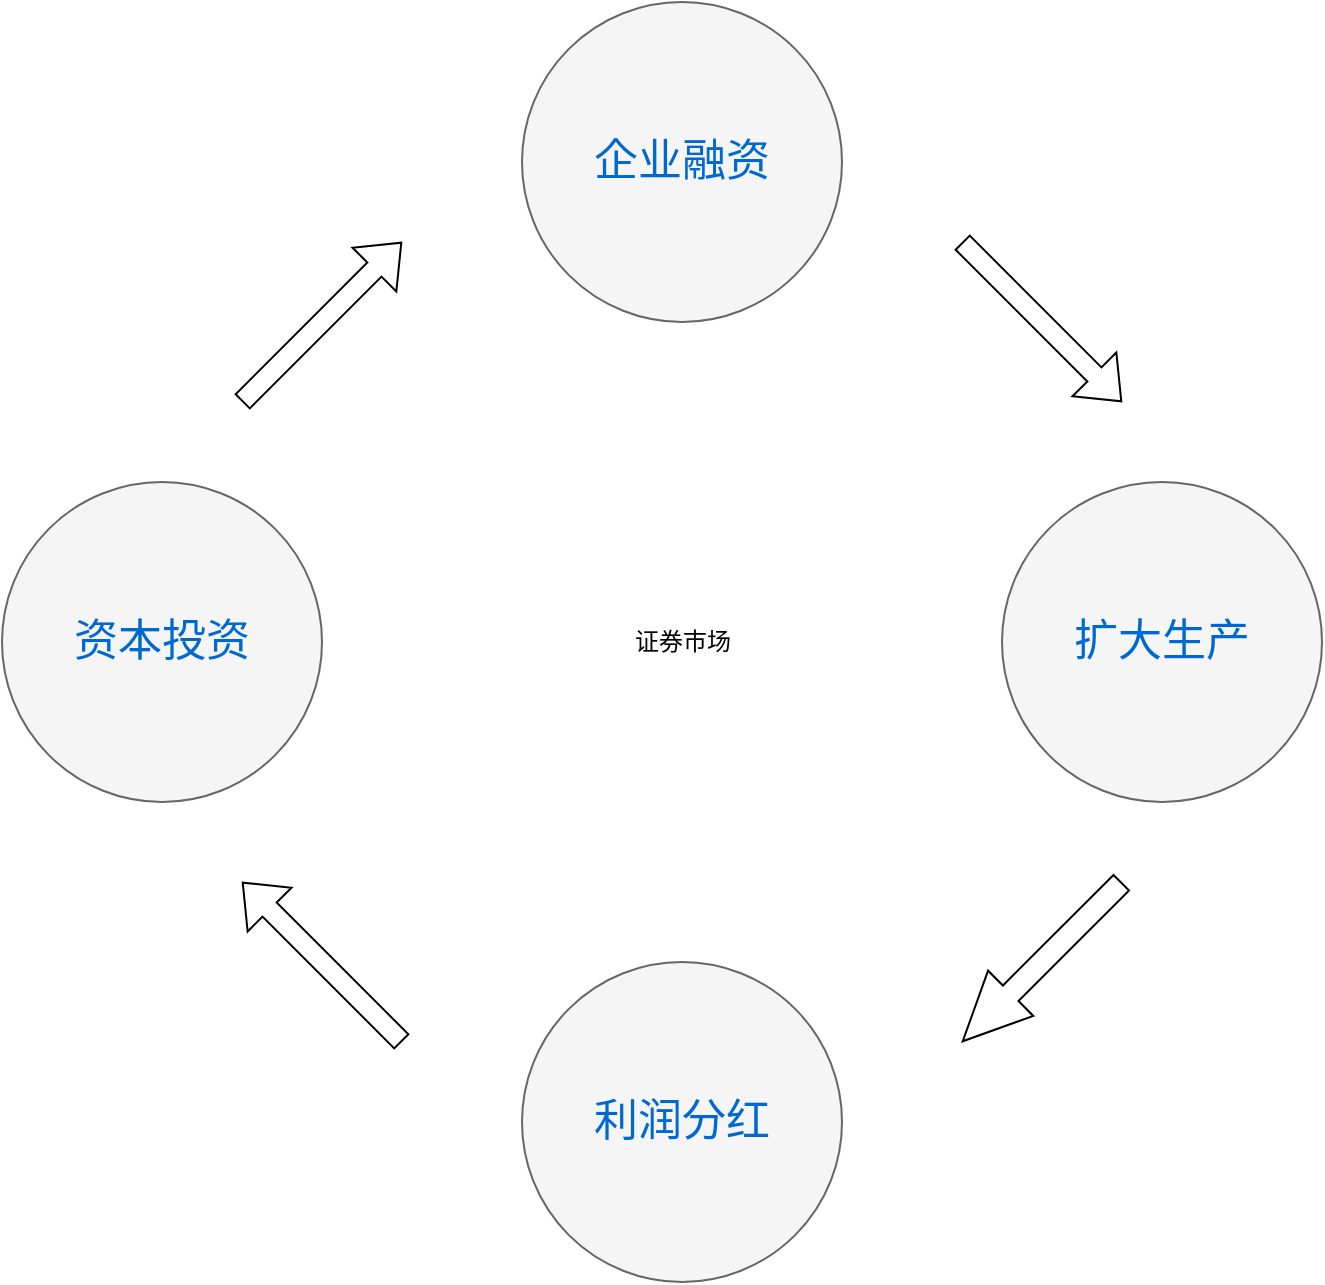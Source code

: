 <mxfile version="21.7.4" type="github">
  <diagram name="Page-1" id="dd472eb7-4b8b-5cd9-a60b-b15522922e76">
    <mxGraphModel dx="1386" dy="751" grid="1" gridSize="10" guides="1" tooltips="1" connect="1" arrows="1" fold="1" page="1" pageScale="1" pageWidth="1100" pageHeight="850" background="none" math="0" shadow="0">
      <root>
        <mxCell id="0" />
        <mxCell id="1" parent="0" />
        <mxCell id="45236fa5f4b8e91a-1" value="企业融资" style="ellipse;whiteSpace=wrap;html=1;rounded=0;shadow=0;dashed=0;comic=0;fontFamily=Verdana;fontSize=22;fontColor=#0069D1;fillColor=#f5f5f5;strokeColor=#666666;" parent="1" vertex="1">
          <mxGeometry x="460" y="40" width="160" height="160" as="geometry" />
        </mxCell>
        <mxCell id="45236fa5f4b8e91a-2" value="利润分红" style="ellipse;whiteSpace=wrap;html=1;rounded=0;shadow=0;dashed=0;comic=0;fontFamily=Verdana;fontSize=22;fontColor=#0069D1;fillColor=#f5f5f5;strokeColor=#666666;" parent="1" vertex="1">
          <mxGeometry x="460" y="520" width="160" height="160" as="geometry" />
        </mxCell>
        <mxCell id="45236fa5f4b8e91a-3" value="扩大生产" style="ellipse;whiteSpace=wrap;html=1;rounded=0;shadow=0;dashed=0;comic=0;fontFamily=Verdana;fontSize=22;fontColor=#0069D1;fillColor=#f5f5f5;strokeColor=#666666;" parent="1" vertex="1">
          <mxGeometry x="700" y="280" width="160" height="160" as="geometry" />
        </mxCell>
        <mxCell id="45236fa5f4b8e91a-4" value="资本投资" style="ellipse;whiteSpace=wrap;html=1;rounded=0;shadow=0;dashed=0;comic=0;fontFamily=Verdana;fontSize=22;fontColor=#0069D1;fillColor=#f5f5f5;strokeColor=#666666;" parent="1" vertex="1">
          <mxGeometry x="200" y="280" width="160" height="160" as="geometry" />
        </mxCell>
        <mxCell id="mN864JX6ItvmcDGjCuba-2" value="" style="shape=flexArrow;endArrow=classic;html=1;rounded=0;" edge="1" parent="1">
          <mxGeometry width="50" height="50" relative="1" as="geometry">
            <mxPoint x="320" y="240" as="sourcePoint" />
            <mxPoint x="400" y="160" as="targetPoint" />
          </mxGeometry>
        </mxCell>
        <mxCell id="mN864JX6ItvmcDGjCuba-3" value="" style="shape=flexArrow;endArrow=classic;html=1;rounded=0;" edge="1" parent="1">
          <mxGeometry width="50" height="50" relative="1" as="geometry">
            <mxPoint x="680" y="160" as="sourcePoint" />
            <mxPoint x="760" y="240" as="targetPoint" />
            <Array as="points">
              <mxPoint x="680" y="160" />
            </Array>
          </mxGeometry>
        </mxCell>
        <mxCell id="mN864JX6ItvmcDGjCuba-5" value="" style="shape=flexArrow;endArrow=classic;html=1;rounded=0;width=11;endSize=10.98;" edge="1" parent="1">
          <mxGeometry width="50" height="50" relative="1" as="geometry">
            <mxPoint x="760" y="480" as="sourcePoint" />
            <mxPoint x="680" y="560" as="targetPoint" />
            <Array as="points">
              <mxPoint x="760" y="480" />
            </Array>
          </mxGeometry>
        </mxCell>
        <mxCell id="mN864JX6ItvmcDGjCuba-7" value="" style="shape=flexArrow;endArrow=classic;html=1;rounded=0;" edge="1" parent="1">
          <mxGeometry width="50" height="50" relative="1" as="geometry">
            <mxPoint x="400" y="560" as="sourcePoint" />
            <mxPoint x="320" y="480" as="targetPoint" />
          </mxGeometry>
        </mxCell>
        <mxCell id="mN864JX6ItvmcDGjCuba-8" value="证券市场" style="text;html=1;align=center;verticalAlign=middle;resizable=0;points=[];autosize=1;strokeColor=none;fillColor=none;" vertex="1" parent="1">
          <mxGeometry x="505" y="345" width="70" height="30" as="geometry" />
        </mxCell>
      </root>
    </mxGraphModel>
  </diagram>
</mxfile>
